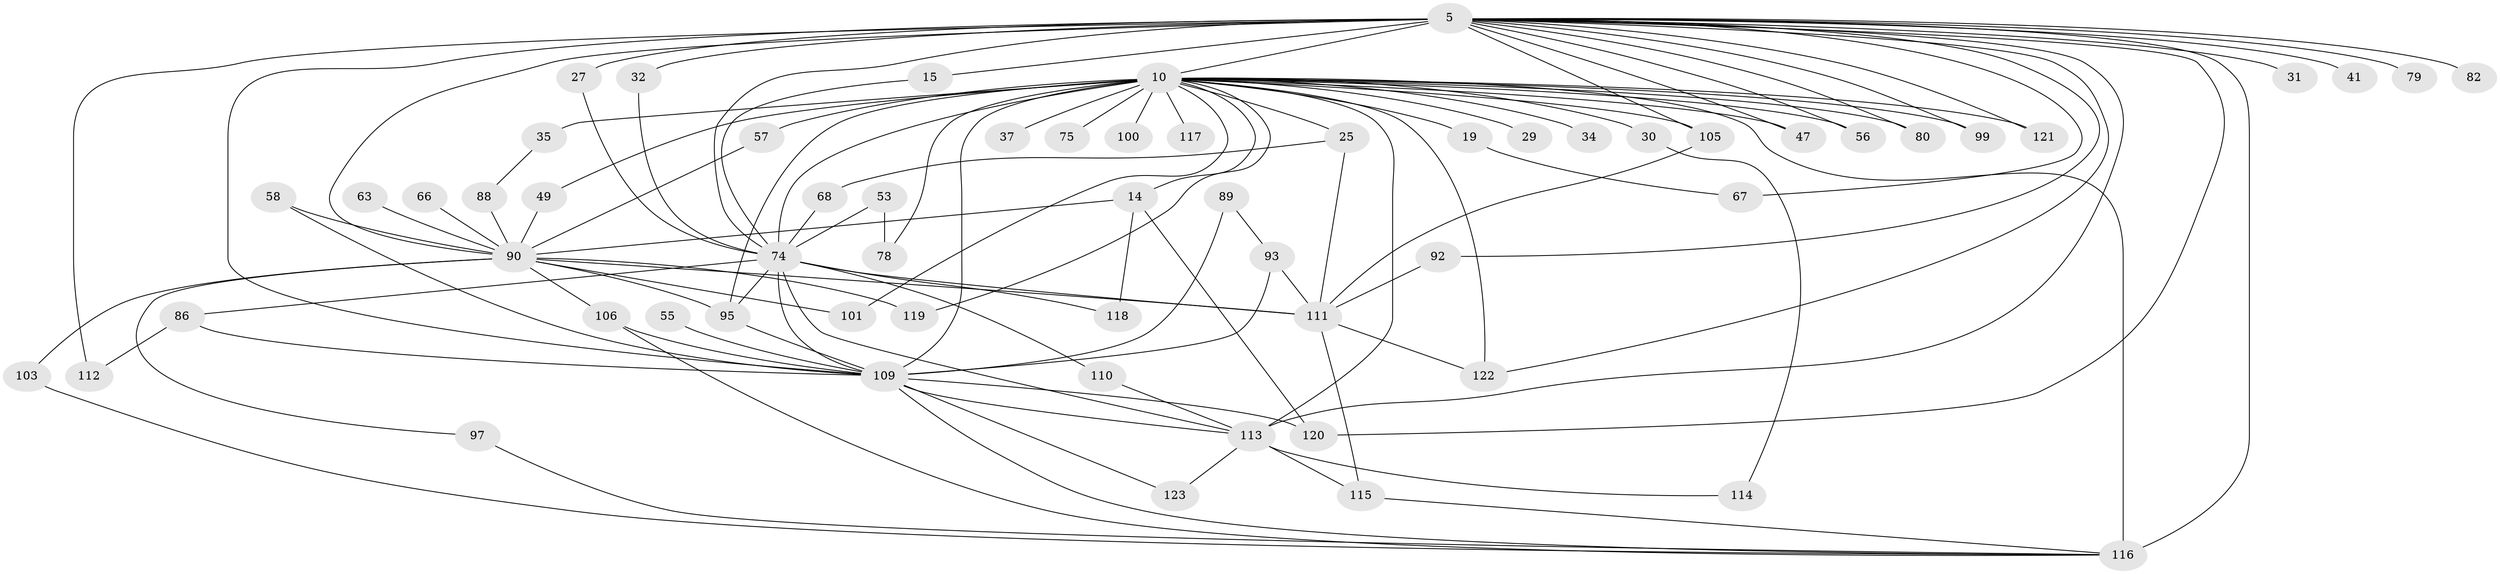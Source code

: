// original degree distribution, {26: 0.016260162601626018, 13: 0.008130081300813009, 30: 0.008130081300813009, 18: 0.016260162601626018, 27: 0.008130081300813009, 12: 0.008130081300813009, 23: 0.008130081300813009, 17: 0.008130081300813009, 5: 0.06504065040650407, 9: 0.008130081300813009, 2: 0.5040650406504065, 7: 0.008130081300813009, 3: 0.24390243902439024, 20: 0.008130081300813009, 4: 0.07317073170731707, 6: 0.008130081300813009}
// Generated by graph-tools (version 1.1) at 2025/49/03/04/25 21:49:03]
// undirected, 61 vertices, 112 edges
graph export_dot {
graph [start="1"]
  node [color=gray90,style=filled];
  5 [super="+3"];
  10 [super="+9+6"];
  14;
  15;
  19;
  25;
  27;
  29;
  30;
  31;
  32;
  34;
  35 [super="+17"];
  37;
  41;
  47;
  49;
  53;
  55;
  56;
  57 [super="+24"];
  58;
  63;
  66;
  67;
  68;
  74 [super="+50+7"];
  75;
  78;
  79;
  80 [super="+39"];
  82;
  86 [super="+52"];
  88;
  89 [super="+61+28"];
  90 [super="+18+60"];
  92;
  93 [super="+44"];
  95 [super="+54+22"];
  97;
  99;
  100;
  101;
  103;
  105 [super="+102"];
  106 [super="+96"];
  109 [super="+71+83+16+42+108+8"];
  110;
  111 [super="+51+91+104"];
  112;
  113 [super="+45+98+33"];
  114;
  115 [super="+85"];
  116 [super="+70+107+94+48"];
  117;
  118;
  119;
  120 [super="+81"];
  121;
  122 [super="+36"];
  123;
  5 -- 10 [weight=8];
  5 -- 15;
  5 -- 31 [weight=2];
  5 -- 41 [weight=2];
  5 -- 82 [weight=2];
  5 -- 99;
  5 -- 112;
  5 -- 113 [weight=7];
  5 -- 67;
  5 -- 79;
  5 -- 27;
  5 -- 90 [weight=3];
  5 -- 92;
  5 -- 32;
  5 -- 47;
  5 -- 56;
  5 -- 121;
  5 -- 80;
  5 -- 105;
  5 -- 122;
  5 -- 74 [weight=5];
  5 -- 109 [weight=7];
  5 -- 120;
  5 -- 116 [weight=3];
  10 -- 34 [weight=2];
  10 -- 47;
  10 -- 49;
  10 -- 100 [weight=2];
  10 -- 101;
  10 -- 117 [weight=2];
  10 -- 119;
  10 -- 75 [weight=2];
  10 -- 30 [weight=2];
  10 -- 35 [weight=3];
  10 -- 37 [weight=2];
  10 -- 99;
  10 -- 105 [weight=2];
  10 -- 56;
  10 -- 14 [weight=2];
  10 -- 78;
  10 -- 80 [weight=2];
  10 -- 19 [weight=2];
  10 -- 25 [weight=2];
  10 -- 29;
  10 -- 121;
  10 -- 57 [weight=2];
  10 -- 122;
  10 -- 74 [weight=9];
  10 -- 109 [weight=16];
  10 -- 95;
  10 -- 116 [weight=6];
  10 -- 113;
  14 -- 118;
  14 -- 90;
  14 -- 120;
  15 -- 74;
  19 -- 67;
  25 -- 68;
  25 -- 111;
  27 -- 74;
  30 -- 114;
  32 -- 74;
  35 -- 88;
  49 -- 90;
  53 -- 78;
  53 -- 74 [weight=2];
  55 -- 109 [weight=2];
  57 -- 90;
  58 -- 90;
  58 -- 109;
  63 -- 90;
  66 -- 90;
  68 -- 74;
  74 -- 110;
  74 -- 86 [weight=2];
  74 -- 95;
  74 -- 109 [weight=7];
  74 -- 113 [weight=2];
  74 -- 118;
  74 -- 111 [weight=2];
  86 -- 112;
  86 -- 109;
  88 -- 90;
  89 -- 109 [weight=4];
  89 -- 93;
  90 -- 97;
  90 -- 101;
  90 -- 103;
  90 -- 119;
  90 -- 95;
  90 -- 111 [weight=2];
  90 -- 106;
  92 -- 111;
  93 -- 111;
  93 -- 109;
  95 -- 109;
  97 -- 116;
  103 -- 116;
  105 -- 111;
  106 -- 109;
  106 -- 116;
  109 -- 123;
  109 -- 120;
  109 -- 113 [weight=2];
  109 -- 116;
  110 -- 113;
  111 -- 115;
  111 -- 122;
  113 -- 123;
  113 -- 114;
  113 -- 115;
  115 -- 116;
}
